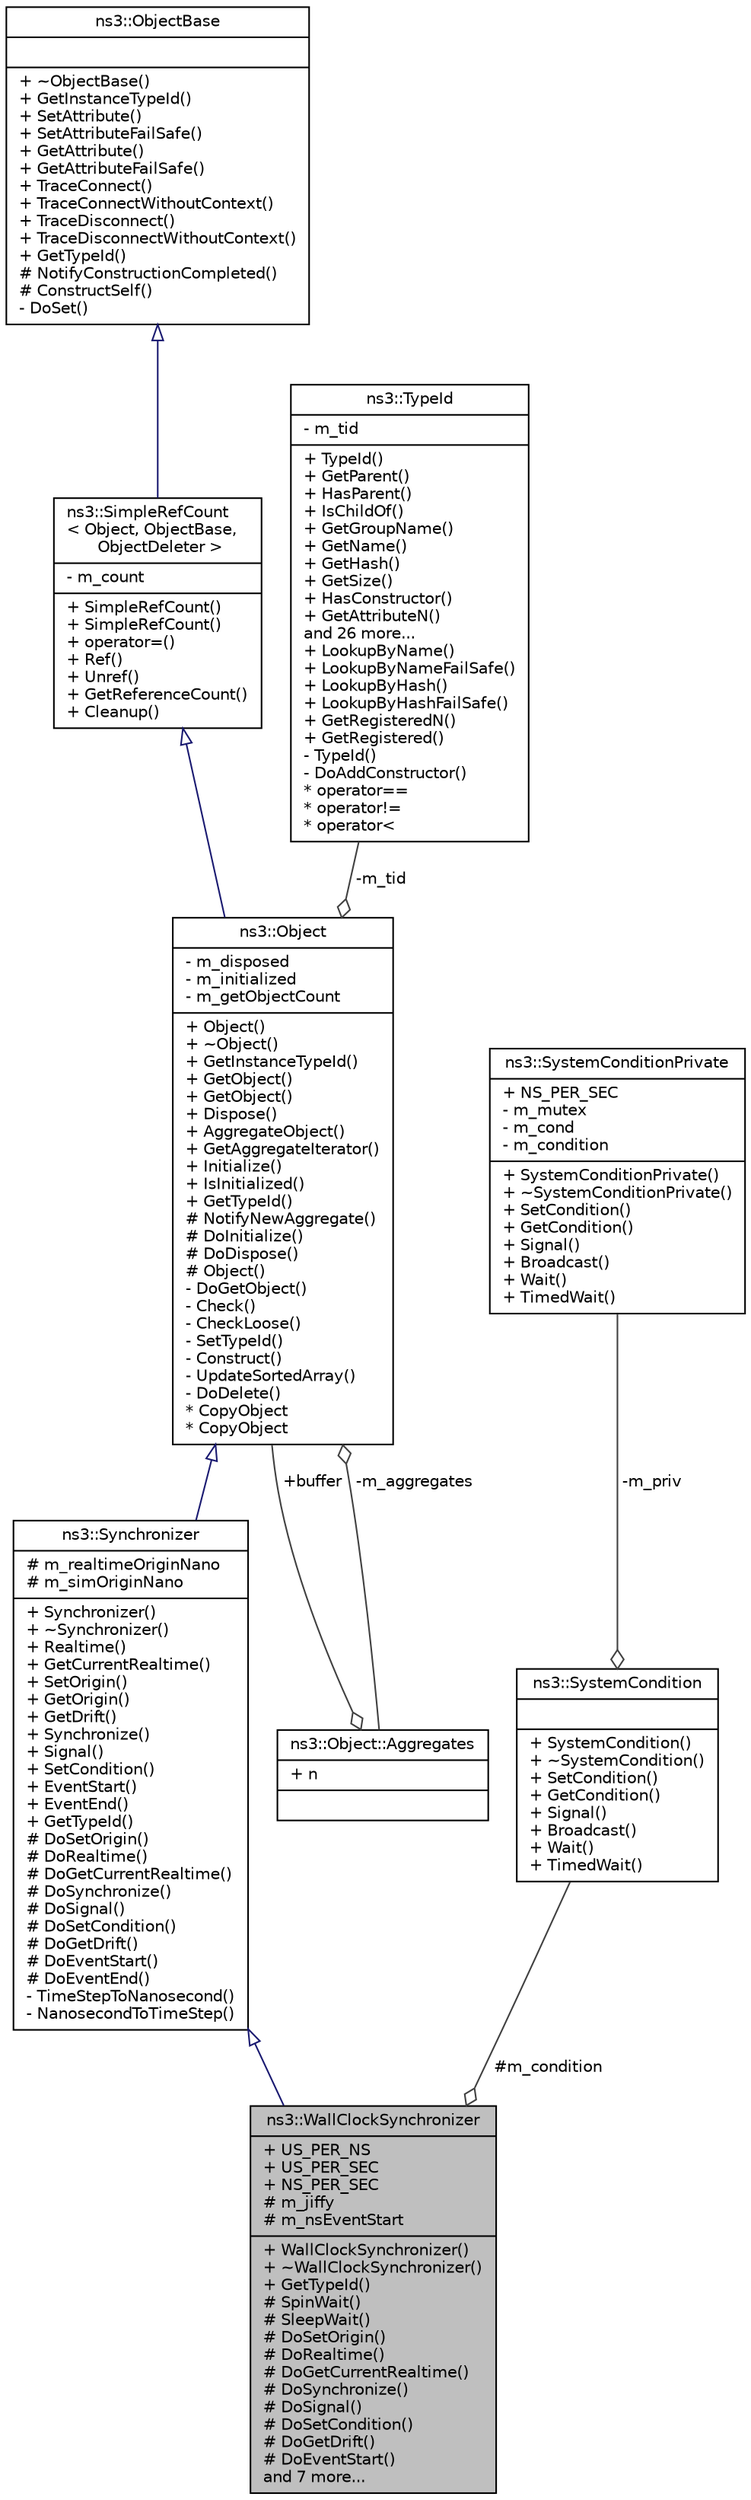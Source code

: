 digraph "ns3::WallClockSynchronizer"
{
  edge [fontname="Helvetica",fontsize="10",labelfontname="Helvetica",labelfontsize="10"];
  node [fontname="Helvetica",fontsize="10",shape=record];
  Node1 [label="{ns3::WallClockSynchronizer\n|+ US_PER_NS\l+ US_PER_SEC\l+ NS_PER_SEC\l# m_jiffy\l# m_nsEventStart\l|+ WallClockSynchronizer()\l+ ~WallClockSynchronizer()\l+ GetTypeId()\l# SpinWait()\l# SleepWait()\l# DoSetOrigin()\l# DoRealtime()\l# DoGetCurrentRealtime()\l# DoSynchronize()\l# DoSignal()\l# DoSetCondition()\l# DoGetDrift()\l# DoEventStart()\land 7 more...\l}",height=0.2,width=0.4,color="black", fillcolor="grey75", style="filled", fontcolor="black"];
  Node2 -> Node1 [dir="back",color="midnightblue",fontsize="10",style="solid",arrowtail="onormal"];
  Node2 [label="{ns3::Synchronizer\n|# m_realtimeOriginNano\l# m_simOriginNano\l|+ Synchronizer()\l+ ~Synchronizer()\l+ Realtime()\l+ GetCurrentRealtime()\l+ SetOrigin()\l+ GetOrigin()\l+ GetDrift()\l+ Synchronize()\l+ Signal()\l+ SetCondition()\l+ EventStart()\l+ EventEnd()\l+ GetTypeId()\l# DoSetOrigin()\l# DoRealtime()\l# DoGetCurrentRealtime()\l# DoSynchronize()\l# DoSignal()\l# DoSetCondition()\l# DoGetDrift()\l# DoEventStart()\l# DoEventEnd()\l- TimeStepToNanosecond()\l- NanosecondToTimeStep()\l}",height=0.2,width=0.4,color="black", fillcolor="white", style="filled",URL="$df/d6a/classns3_1_1Synchronizer.html",tooltip="Base class used for synchronizing the simulation events to some real time \"wall clock.\". "];
  Node3 -> Node2 [dir="back",color="midnightblue",fontsize="10",style="solid",arrowtail="onormal"];
  Node3 [label="{ns3::Object\n|- m_disposed\l- m_initialized\l- m_getObjectCount\l|+ Object()\l+ ~Object()\l+ GetInstanceTypeId()\l+ GetObject()\l+ GetObject()\l+ Dispose()\l+ AggregateObject()\l+ GetAggregateIterator()\l+ Initialize()\l+ IsInitialized()\l+ GetTypeId()\l# NotifyNewAggregate()\l# DoInitialize()\l# DoDispose()\l# Object()\l- DoGetObject()\l- Check()\l- CheckLoose()\l- SetTypeId()\l- Construct()\l- UpdateSortedArray()\l- DoDelete()\l* CopyObject\l* CopyObject\l}",height=0.2,width=0.4,color="black", fillcolor="white", style="filled",URL="$d9/d77/classns3_1_1Object.html",tooltip="A base class which provides memory management and object aggregation. "];
  Node4 -> Node3 [dir="back",color="midnightblue",fontsize="10",style="solid",arrowtail="onormal"];
  Node4 [label="{ns3::SimpleRefCount\l\< Object, ObjectBase,\l ObjectDeleter \>\n|- m_count\l|+ SimpleRefCount()\l+ SimpleRefCount()\l+ operator=()\l+ Ref()\l+ Unref()\l+ GetReferenceCount()\l+ Cleanup()\l}",height=0.2,width=0.4,color="black", fillcolor="white", style="filled",URL="$da/da1/classns3_1_1SimpleRefCount.html"];
  Node5 -> Node4 [dir="back",color="midnightblue",fontsize="10",style="solid",arrowtail="onormal"];
  Node5 [label="{ns3::ObjectBase\n||+ ~ObjectBase()\l+ GetInstanceTypeId()\l+ SetAttribute()\l+ SetAttributeFailSafe()\l+ GetAttribute()\l+ GetAttributeFailSafe()\l+ TraceConnect()\l+ TraceConnectWithoutContext()\l+ TraceDisconnect()\l+ TraceDisconnectWithoutContext()\l+ GetTypeId()\l# NotifyConstructionCompleted()\l# ConstructSelf()\l- DoSet()\l}",height=0.2,width=0.4,color="black", fillcolor="white", style="filled",URL="$d2/dac/classns3_1_1ObjectBase.html",tooltip="Anchor the ns-3 type and attribute system. "];
  Node6 -> Node3 [color="grey25",fontsize="10",style="solid",label=" -m_tid" ,arrowhead="odiamond"];
  Node6 [label="{ns3::TypeId\n|- m_tid\l|+ TypeId()\l+ GetParent()\l+ HasParent()\l+ IsChildOf()\l+ GetGroupName()\l+ GetName()\l+ GetHash()\l+ GetSize()\l+ HasConstructor()\l+ GetAttributeN()\land 26 more...\l+ LookupByName()\l+ LookupByNameFailSafe()\l+ LookupByHash()\l+ LookupByHashFailSafe()\l+ GetRegisteredN()\l+ GetRegistered()\l- TypeId()\l- DoAddConstructor()\l* operator==\l* operator!=\l* operator\<\l}",height=0.2,width=0.4,color="black", fillcolor="white", style="filled",URL="$d6/d11/classns3_1_1TypeId.html",tooltip="a unique identifier for an interface. "];
  Node7 -> Node3 [color="grey25",fontsize="10",style="solid",label=" -m_aggregates" ,arrowhead="odiamond"];
  Node7 [label="{ns3::Object::Aggregates\n|+ n\l|}",height=0.2,width=0.4,color="black", fillcolor="white", style="filled",URL="$d5/de9/structns3_1_1Object_1_1Aggregates.html"];
  Node3 -> Node7 [color="grey25",fontsize="10",style="solid",label=" +buffer" ,arrowhead="odiamond"];
  Node8 -> Node1 [color="grey25",fontsize="10",style="solid",label=" #m_condition" ,arrowhead="odiamond"];
  Node8 [label="{ns3::SystemCondition\n||+ SystemCondition()\l+ ~SystemCondition()\l+ SetCondition()\l+ GetCondition()\l+ Signal()\l+ Broadcast()\l+ Wait()\l+ TimedWait()\l}",height=0.2,width=0.4,color="black", fillcolor="white", style="filled",URL="$df/d40/classns3_1_1SystemCondition.html",tooltip="A class which provides a relatively platform-independent conditional-wait thread synchronization prim..."];
  Node9 -> Node8 [color="grey25",fontsize="10",style="solid",label=" -m_priv" ,arrowhead="odiamond"];
  Node9 [label="{ns3::SystemConditionPrivate\n|+ NS_PER_SEC\l- m_mutex\l- m_cond\l- m_condition\l|+ SystemConditionPrivate()\l+ ~SystemConditionPrivate()\l+ SetCondition()\l+ GetCondition()\l+ Signal()\l+ Broadcast()\l+ Wait()\l+ TimedWait()\l}",height=0.2,width=0.4,color="black", fillcolor="white", style="filled",URL="$da/d6f/classns3_1_1SystemConditionPrivate.html"];
}
